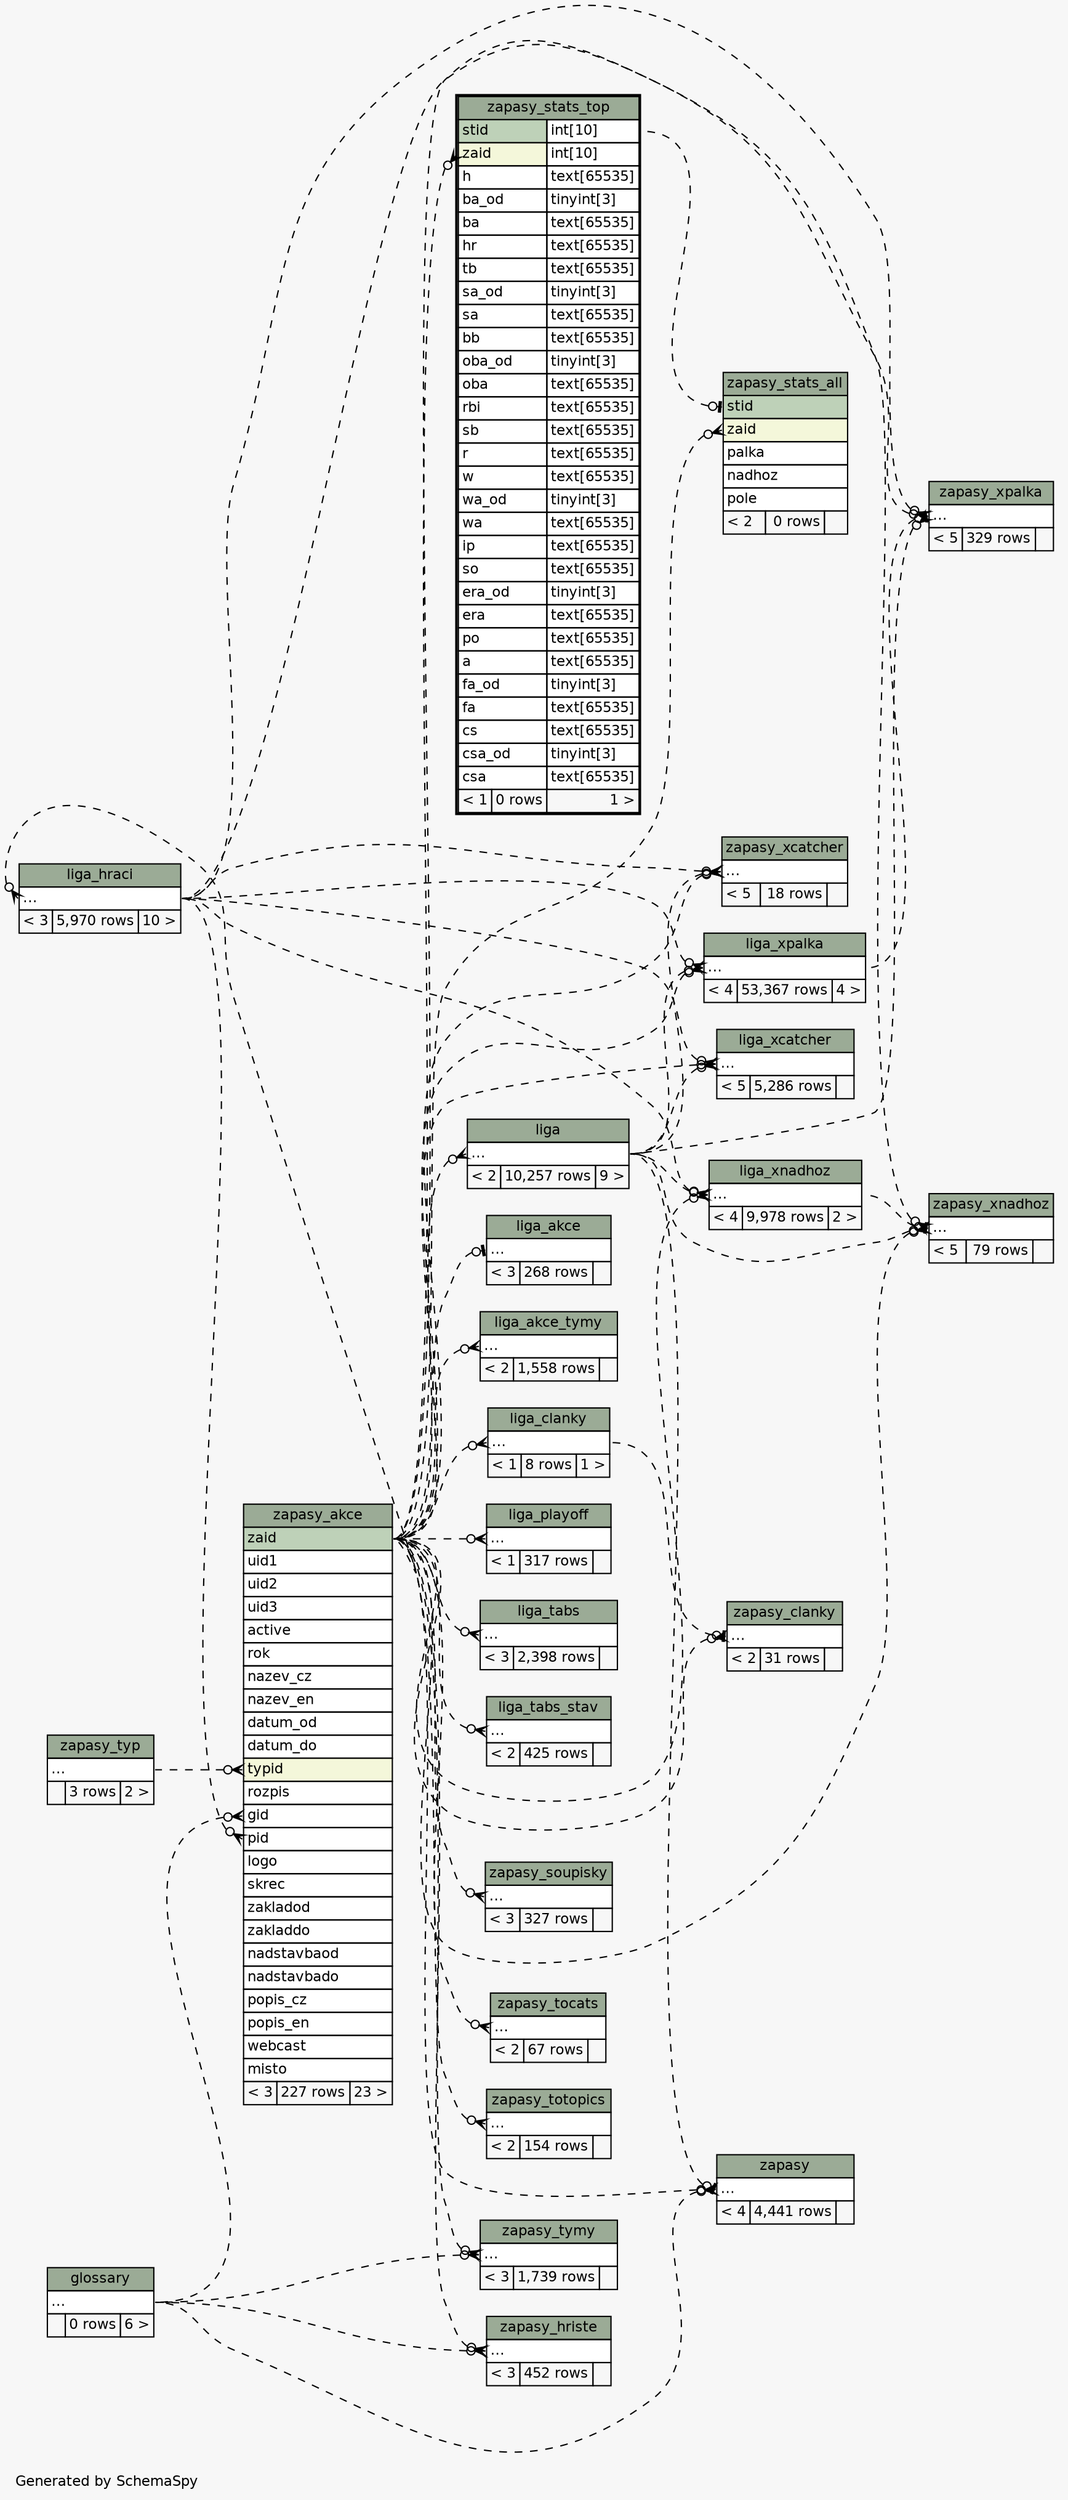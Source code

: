 // dot 2.38.0 on Mac OS X 10.9.4
// SchemaSpy rev 590
digraph "impliedTwoDegreesRelationshipsDiagram" {
  graph [
    rankdir="RL"
    bgcolor="#f7f7f7"
    label="\nGenerated by SchemaSpy"
    labeljust="l"
    nodesep="0.18"
    ranksep="0.46"
    fontname="Helvetica"
    fontsize="11"
  ];
  node [
    fontname="Helvetica"
    fontsize="11"
    shape="plaintext"
  ];
  edge [
    arrowsize="0.8"
  ];
  "liga":"elipses":w -> "zapasy_akce":"zaid":e [arrowhead=none dir=back arrowtail=crowodot style=dashed];
  "liga_akce":"elipses":w -> "zapasy_akce":"zaid":e [arrowhead=none dir=back arrowtail=teeodot style=dashed];
  "liga_akce_tymy":"elipses":w -> "zapasy_akce":"zaid":e [arrowhead=none dir=back arrowtail=crowodot style=dashed];
  "liga_clanky":"elipses":w -> "zapasy_akce":"zaid":e [arrowhead=none dir=back arrowtail=crowodot style=dashed];
  "liga_hraci":"elipses":w -> "zapasy_akce":"zaid":e [arrowhead=none dir=back arrowtail=crowodot style=dashed];
  "liga_playoff":"elipses":w -> "zapasy_akce":"zaid":e [arrowhead=none dir=back arrowtail=crowodot style=dashed];
  "liga_tabs":"elipses":w -> "zapasy_akce":"zaid":e [arrowhead=none dir=back arrowtail=crowodot style=dashed];
  "liga_tabs_stav":"elipses":w -> "zapasy_akce":"zaid":e [arrowhead=none dir=back arrowtail=crowodot style=dashed];
  "liga_xcatcher":"elipses":w -> "liga_hraci":"elipses":e [arrowhead=none dir=back arrowtail=crowodot style=dashed];
  "liga_xcatcher":"elipses":w -> "zapasy_akce":"zaid":e [arrowhead=none dir=back arrowtail=crowodot style=dashed];
  "liga_xcatcher":"elipses":w -> "liga":"elipses":e [arrowhead=none dir=back arrowtail=crowodot style=dashed];
  "liga_xnadhoz":"elipses":w -> "liga_hraci":"elipses":e [arrowhead=none dir=back arrowtail=crowodot style=dashed];
  "liga_xnadhoz":"elipses":w -> "zapasy_akce":"zaid":e [arrowhead=none dir=back arrowtail=crowodot style=dashed];
  "liga_xnadhoz":"elipses":w -> "liga":"elipses":e [arrowhead=none dir=back arrowtail=crowodot style=dashed];
  "liga_xpalka":"elipses":w -> "liga_hraci":"elipses":e [arrowhead=none dir=back arrowtail=crowodot style=dashed];
  "liga_xpalka":"elipses":w -> "zapasy_akce":"zaid":e [arrowhead=none dir=back arrowtail=crowodot style=dashed];
  "liga_xpalka":"elipses":w -> "liga":"elipses":e [arrowhead=none dir=back arrowtail=crowodot style=dashed];
  "zapasy":"elipses":w -> "glossary":"elipses":e [arrowhead=none dir=back arrowtail=crowodot style=dashed];
  "zapasy":"elipses":w -> "zapasy_akce":"zaid":e [arrowhead=none dir=back arrowtail=crowodot style=dashed];
  "zapasy":"elipses":w -> "liga":"elipses":e [arrowhead=none dir=back arrowtail=teeodot style=dashed];
  "zapasy_akce":"gid":w -> "glossary":"elipses":e [arrowhead=none dir=back arrowtail=crowodot style=dashed];
  "zapasy_akce":"pid":w -> "liga_hraci":"elipses":e [arrowhead=none dir=back arrowtail=crowodot style=dashed];
  "zapasy_akce":"typid":w -> "zapasy_typ":"elipses":e [arrowhead=none dir=back arrowtail=crowodot style=dashed];
  "zapasy_clanky":"elipses":w -> "zapasy_akce":"zaid":e [arrowhead=none dir=back arrowtail=crowodot style=dashed];
  "zapasy_clanky":"elipses":w -> "liga_clanky":"elipses":e [arrowhead=none dir=back arrowtail=teeodot style=dashed];
  "zapasy_hriste":"elipses":w -> "glossary":"elipses":e [arrowhead=none dir=back arrowtail=crowodot style=dashed];
  "zapasy_hriste":"elipses":w -> "zapasy_akce":"zaid":e [arrowhead=none dir=back arrowtail=crowodot style=dashed];
  "zapasy_soupisky":"elipses":w -> "zapasy_akce":"zaid":e [arrowhead=none dir=back arrowtail=crowodot style=dashed];
  "zapasy_stats_all":"stid":w -> "zapasy_stats_top":"stid.type":e [arrowhead=none dir=back arrowtail=teeodot style=dashed];
  "zapasy_stats_all":"zaid":w -> "zapasy_akce":"zaid":e [arrowhead=none dir=back arrowtail=crowodot style=dashed];
  "zapasy_stats_top":"zaid":w -> "zapasy_akce":"zaid":e [arrowhead=none dir=back arrowtail=crowodot style=dashed];
  "zapasy_tocats":"elipses":w -> "zapasy_akce":"zaid":e [arrowhead=none dir=back arrowtail=crowodot style=dashed];
  "zapasy_totopics":"elipses":w -> "zapasy_akce":"zaid":e [arrowhead=none dir=back arrowtail=crowodot style=dashed];
  "zapasy_tymy":"elipses":w -> "glossary":"elipses":e [arrowhead=none dir=back arrowtail=crowodot style=dashed];
  "zapasy_tymy":"elipses":w -> "zapasy_akce":"zaid":e [arrowhead=none dir=back arrowtail=crowodot style=dashed];
  "zapasy_xcatcher":"elipses":w -> "liga_hraci":"elipses":e [arrowhead=none dir=back arrowtail=crowodot style=dashed];
  "zapasy_xcatcher":"elipses":w -> "zapasy_akce":"zaid":e [arrowhead=none dir=back arrowtail=crowodot style=dashed];
  "zapasy_xcatcher":"elipses":w -> "liga":"elipses":e [arrowhead=none dir=back arrowtail=crowodot style=dashed];
  "zapasy_xnadhoz":"elipses":w -> "liga_xnadhoz":"elipses":e [arrowhead=none dir=back arrowtail=teeodot style=dashed];
  "zapasy_xnadhoz":"elipses":w -> "liga_hraci":"elipses":e [arrowhead=none dir=back arrowtail=crowodot style=dashed];
  "zapasy_xnadhoz":"elipses":w -> "zapasy_akce":"zaid":e [arrowhead=none dir=back arrowtail=crowodot style=dashed];
  "zapasy_xnadhoz":"elipses":w -> "liga":"elipses":e [arrowhead=none dir=back arrowtail=crowodot style=dashed];
  "zapasy_xpalka":"elipses":w -> "liga_xpalka":"elipses":e [arrowhead=none dir=back arrowtail=teeodot style=dashed];
  "zapasy_xpalka":"elipses":w -> "liga_hraci":"elipses":e [arrowhead=none dir=back arrowtail=crowodot style=dashed];
  "zapasy_xpalka":"elipses":w -> "zapasy_akce":"zaid":e [arrowhead=none dir=back arrowtail=crowodot style=dashed];
  "zapasy_xpalka":"elipses":w -> "liga":"elipses":e [arrowhead=none dir=back arrowtail=crowodot style=dashed];
  "glossary" [
    label=<
    <TABLE BORDER="0" CELLBORDER="1" CELLSPACING="0" BGCOLOR="#ffffff">
      <TR><TD COLSPAN="3" BGCOLOR="#9bab96" ALIGN="CENTER">glossary</TD></TR>
      <TR><TD PORT="elipses" COLSPAN="3" ALIGN="LEFT">...</TD></TR>
      <TR><TD ALIGN="LEFT" BGCOLOR="#f7f7f7">  </TD><TD ALIGN="RIGHT" BGCOLOR="#f7f7f7">0 rows</TD><TD ALIGN="RIGHT" BGCOLOR="#f7f7f7">6 &gt;</TD></TR>
    </TABLE>>
    URL="glossary.html"
    tooltip="glossary"
  ];
  "liga" [
    label=<
    <TABLE BORDER="0" CELLBORDER="1" CELLSPACING="0" BGCOLOR="#ffffff">
      <TR><TD COLSPAN="3" BGCOLOR="#9bab96" ALIGN="CENTER">liga</TD></TR>
      <TR><TD PORT="elipses" COLSPAN="3" ALIGN="LEFT">...</TD></TR>
      <TR><TD ALIGN="LEFT" BGCOLOR="#f7f7f7">&lt; 2</TD><TD ALIGN="RIGHT" BGCOLOR="#f7f7f7">10,257 rows</TD><TD ALIGN="RIGHT" BGCOLOR="#f7f7f7">9 &gt;</TD></TR>
    </TABLE>>
    URL="liga.html"
    tooltip="liga"
  ];
  "liga_akce" [
    label=<
    <TABLE BORDER="0" CELLBORDER="1" CELLSPACING="0" BGCOLOR="#ffffff">
      <TR><TD COLSPAN="3" BGCOLOR="#9bab96" ALIGN="CENTER">liga_akce</TD></TR>
      <TR><TD PORT="elipses" COLSPAN="3" ALIGN="LEFT">...</TD></TR>
      <TR><TD ALIGN="LEFT" BGCOLOR="#f7f7f7">&lt; 3</TD><TD ALIGN="RIGHT" BGCOLOR="#f7f7f7">268 rows</TD><TD ALIGN="RIGHT" BGCOLOR="#f7f7f7">  </TD></TR>
    </TABLE>>
    URL="liga_akce.html"
    tooltip="liga_akce"
  ];
  "liga_akce_tymy" [
    label=<
    <TABLE BORDER="0" CELLBORDER="1" CELLSPACING="0" BGCOLOR="#ffffff">
      <TR><TD COLSPAN="3" BGCOLOR="#9bab96" ALIGN="CENTER">liga_akce_tymy</TD></TR>
      <TR><TD PORT="elipses" COLSPAN="3" ALIGN="LEFT">...</TD></TR>
      <TR><TD ALIGN="LEFT" BGCOLOR="#f7f7f7">&lt; 2</TD><TD ALIGN="RIGHT" BGCOLOR="#f7f7f7">1,558 rows</TD><TD ALIGN="RIGHT" BGCOLOR="#f7f7f7">  </TD></TR>
    </TABLE>>
    URL="liga_akce_tymy.html"
    tooltip="liga_akce_tymy"
  ];
  "liga_clanky" [
    label=<
    <TABLE BORDER="0" CELLBORDER="1" CELLSPACING="0" BGCOLOR="#ffffff">
      <TR><TD COLSPAN="3" BGCOLOR="#9bab96" ALIGN="CENTER">liga_clanky</TD></TR>
      <TR><TD PORT="elipses" COLSPAN="3" ALIGN="LEFT">...</TD></TR>
      <TR><TD ALIGN="LEFT" BGCOLOR="#f7f7f7">&lt; 1</TD><TD ALIGN="RIGHT" BGCOLOR="#f7f7f7">8 rows</TD><TD ALIGN="RIGHT" BGCOLOR="#f7f7f7">1 &gt;</TD></TR>
    </TABLE>>
    URL="liga_clanky.html"
    tooltip="liga_clanky"
  ];
  "liga_hraci" [
    label=<
    <TABLE BORDER="0" CELLBORDER="1" CELLSPACING="0" BGCOLOR="#ffffff">
      <TR><TD COLSPAN="3" BGCOLOR="#9bab96" ALIGN="CENTER">liga_hraci</TD></TR>
      <TR><TD PORT="elipses" COLSPAN="3" ALIGN="LEFT">...</TD></TR>
      <TR><TD ALIGN="LEFT" BGCOLOR="#f7f7f7">&lt; 3</TD><TD ALIGN="RIGHT" BGCOLOR="#f7f7f7">5,970 rows</TD><TD ALIGN="RIGHT" BGCOLOR="#f7f7f7">10 &gt;</TD></TR>
    </TABLE>>
    URL="liga_hraci.html"
    tooltip="liga_hraci"
  ];
  "liga_playoff" [
    label=<
    <TABLE BORDER="0" CELLBORDER="1" CELLSPACING="0" BGCOLOR="#ffffff">
      <TR><TD COLSPAN="3" BGCOLOR="#9bab96" ALIGN="CENTER">liga_playoff</TD></TR>
      <TR><TD PORT="elipses" COLSPAN="3" ALIGN="LEFT">...</TD></TR>
      <TR><TD ALIGN="LEFT" BGCOLOR="#f7f7f7">&lt; 1</TD><TD ALIGN="RIGHT" BGCOLOR="#f7f7f7">317 rows</TD><TD ALIGN="RIGHT" BGCOLOR="#f7f7f7">  </TD></TR>
    </TABLE>>
    URL="liga_playoff.html"
    tooltip="liga_playoff"
  ];
  "liga_tabs" [
    label=<
    <TABLE BORDER="0" CELLBORDER="1" CELLSPACING="0" BGCOLOR="#ffffff">
      <TR><TD COLSPAN="3" BGCOLOR="#9bab96" ALIGN="CENTER">liga_tabs</TD></TR>
      <TR><TD PORT="elipses" COLSPAN="3" ALIGN="LEFT">...</TD></TR>
      <TR><TD ALIGN="LEFT" BGCOLOR="#f7f7f7">&lt; 3</TD><TD ALIGN="RIGHT" BGCOLOR="#f7f7f7">2,398 rows</TD><TD ALIGN="RIGHT" BGCOLOR="#f7f7f7">  </TD></TR>
    </TABLE>>
    URL="liga_tabs.html"
    tooltip="liga_tabs"
  ];
  "liga_tabs_stav" [
    label=<
    <TABLE BORDER="0" CELLBORDER="1" CELLSPACING="0" BGCOLOR="#ffffff">
      <TR><TD COLSPAN="3" BGCOLOR="#9bab96" ALIGN="CENTER">liga_tabs_stav</TD></TR>
      <TR><TD PORT="elipses" COLSPAN="3" ALIGN="LEFT">...</TD></TR>
      <TR><TD ALIGN="LEFT" BGCOLOR="#f7f7f7">&lt; 2</TD><TD ALIGN="RIGHT" BGCOLOR="#f7f7f7">425 rows</TD><TD ALIGN="RIGHT" BGCOLOR="#f7f7f7">  </TD></TR>
    </TABLE>>
    URL="liga_tabs_stav.html"
    tooltip="liga_tabs_stav"
  ];
  "liga_xcatcher" [
    label=<
    <TABLE BORDER="0" CELLBORDER="1" CELLSPACING="0" BGCOLOR="#ffffff">
      <TR><TD COLSPAN="3" BGCOLOR="#9bab96" ALIGN="CENTER">liga_xcatcher</TD></TR>
      <TR><TD PORT="elipses" COLSPAN="3" ALIGN="LEFT">...</TD></TR>
      <TR><TD ALIGN="LEFT" BGCOLOR="#f7f7f7">&lt; 5</TD><TD ALIGN="RIGHT" BGCOLOR="#f7f7f7">5,286 rows</TD><TD ALIGN="RIGHT" BGCOLOR="#f7f7f7">  </TD></TR>
    </TABLE>>
    URL="liga_xcatcher.html"
    tooltip="liga_xcatcher"
  ];
  "liga_xnadhoz" [
    label=<
    <TABLE BORDER="0" CELLBORDER="1" CELLSPACING="0" BGCOLOR="#ffffff">
      <TR><TD COLSPAN="3" BGCOLOR="#9bab96" ALIGN="CENTER">liga_xnadhoz</TD></TR>
      <TR><TD PORT="elipses" COLSPAN="3" ALIGN="LEFT">...</TD></TR>
      <TR><TD ALIGN="LEFT" BGCOLOR="#f7f7f7">&lt; 4</TD><TD ALIGN="RIGHT" BGCOLOR="#f7f7f7">9,978 rows</TD><TD ALIGN="RIGHT" BGCOLOR="#f7f7f7">2 &gt;</TD></TR>
    </TABLE>>
    URL="liga_xnadhoz.html"
    tooltip="liga_xnadhoz"
  ];
  "liga_xpalka" [
    label=<
    <TABLE BORDER="0" CELLBORDER="1" CELLSPACING="0" BGCOLOR="#ffffff">
      <TR><TD COLSPAN="3" BGCOLOR="#9bab96" ALIGN="CENTER">liga_xpalka</TD></TR>
      <TR><TD PORT="elipses" COLSPAN="3" ALIGN="LEFT">...</TD></TR>
      <TR><TD ALIGN="LEFT" BGCOLOR="#f7f7f7">&lt; 4</TD><TD ALIGN="RIGHT" BGCOLOR="#f7f7f7">53,367 rows</TD><TD ALIGN="RIGHT" BGCOLOR="#f7f7f7">4 &gt;</TD></TR>
    </TABLE>>
    URL="liga_xpalka.html"
    tooltip="liga_xpalka"
  ];
  "zapasy" [
    label=<
    <TABLE BORDER="0" CELLBORDER="1" CELLSPACING="0" BGCOLOR="#ffffff">
      <TR><TD COLSPAN="3" BGCOLOR="#9bab96" ALIGN="CENTER">zapasy</TD></TR>
      <TR><TD PORT="elipses" COLSPAN="3" ALIGN="LEFT">...</TD></TR>
      <TR><TD ALIGN="LEFT" BGCOLOR="#f7f7f7">&lt; 4</TD><TD ALIGN="RIGHT" BGCOLOR="#f7f7f7">4,441 rows</TD><TD ALIGN="RIGHT" BGCOLOR="#f7f7f7">  </TD></TR>
    </TABLE>>
    URL="zapasy.html"
    tooltip="zapasy"
  ];
  "zapasy_akce" [
    label=<
    <TABLE BORDER="0" CELLBORDER="1" CELLSPACING="0" BGCOLOR="#ffffff">
      <TR><TD COLSPAN="3" BGCOLOR="#9bab96" ALIGN="CENTER">zapasy_akce</TD></TR>
      <TR><TD PORT="zaid" COLSPAN="3" BGCOLOR="#bed1b8" ALIGN="LEFT">zaid</TD></TR>
      <TR><TD PORT="uid1" COLSPAN="3" ALIGN="LEFT">uid1</TD></TR>
      <TR><TD PORT="uid2" COLSPAN="3" ALIGN="LEFT">uid2</TD></TR>
      <TR><TD PORT="uid3" COLSPAN="3" ALIGN="LEFT">uid3</TD></TR>
      <TR><TD PORT="active" COLSPAN="3" ALIGN="LEFT">active</TD></TR>
      <TR><TD PORT="rok" COLSPAN="3" ALIGN="LEFT">rok</TD></TR>
      <TR><TD PORT="nazev_cz" COLSPAN="3" ALIGN="LEFT">nazev_cz</TD></TR>
      <TR><TD PORT="nazev_en" COLSPAN="3" ALIGN="LEFT">nazev_en</TD></TR>
      <TR><TD PORT="datum_od" COLSPAN="3" ALIGN="LEFT">datum_od</TD></TR>
      <TR><TD PORT="datum_do" COLSPAN="3" ALIGN="LEFT">datum_do</TD></TR>
      <TR><TD PORT="typid" COLSPAN="3" BGCOLOR="#f4f7da" ALIGN="LEFT">typid</TD></TR>
      <TR><TD PORT="rozpis" COLSPAN="3" ALIGN="LEFT">rozpis</TD></TR>
      <TR><TD PORT="gid" COLSPAN="3" ALIGN="LEFT">gid</TD></TR>
      <TR><TD PORT="pid" COLSPAN="3" ALIGN="LEFT">pid</TD></TR>
      <TR><TD PORT="logo" COLSPAN="3" ALIGN="LEFT">logo</TD></TR>
      <TR><TD PORT="skrec" COLSPAN="3" ALIGN="LEFT">skrec</TD></TR>
      <TR><TD PORT="zakladod" COLSPAN="3" ALIGN="LEFT">zakladod</TD></TR>
      <TR><TD PORT="zakladdo" COLSPAN="3" ALIGN="LEFT">zakladdo</TD></TR>
      <TR><TD PORT="nadstavbaod" COLSPAN="3" ALIGN="LEFT">nadstavbaod</TD></TR>
      <TR><TD PORT="nadstavbado" COLSPAN="3" ALIGN="LEFT">nadstavbado</TD></TR>
      <TR><TD PORT="popis_cz" COLSPAN="3" ALIGN="LEFT">popis_cz</TD></TR>
      <TR><TD PORT="popis_en" COLSPAN="3" ALIGN="LEFT">popis_en</TD></TR>
      <TR><TD PORT="webcast" COLSPAN="3" ALIGN="LEFT">webcast</TD></TR>
      <TR><TD PORT="misto" COLSPAN="3" ALIGN="LEFT">misto</TD></TR>
      <TR><TD ALIGN="LEFT" BGCOLOR="#f7f7f7">&lt; 3</TD><TD ALIGN="RIGHT" BGCOLOR="#f7f7f7">227 rows</TD><TD ALIGN="RIGHT" BGCOLOR="#f7f7f7">23 &gt;</TD></TR>
    </TABLE>>
    URL="zapasy_akce.html"
    tooltip="zapasy_akce"
  ];
  "zapasy_clanky" [
    label=<
    <TABLE BORDER="0" CELLBORDER="1" CELLSPACING="0" BGCOLOR="#ffffff">
      <TR><TD COLSPAN="3" BGCOLOR="#9bab96" ALIGN="CENTER">zapasy_clanky</TD></TR>
      <TR><TD PORT="elipses" COLSPAN="3" ALIGN="LEFT">...</TD></TR>
      <TR><TD ALIGN="LEFT" BGCOLOR="#f7f7f7">&lt; 2</TD><TD ALIGN="RIGHT" BGCOLOR="#f7f7f7">31 rows</TD><TD ALIGN="RIGHT" BGCOLOR="#f7f7f7">  </TD></TR>
    </TABLE>>
    URL="zapasy_clanky.html"
    tooltip="zapasy_clanky"
  ];
  "zapasy_hriste" [
    label=<
    <TABLE BORDER="0" CELLBORDER="1" CELLSPACING="0" BGCOLOR="#ffffff">
      <TR><TD COLSPAN="3" BGCOLOR="#9bab96" ALIGN="CENTER">zapasy_hriste</TD></TR>
      <TR><TD PORT="elipses" COLSPAN="3" ALIGN="LEFT">...</TD></TR>
      <TR><TD ALIGN="LEFT" BGCOLOR="#f7f7f7">&lt; 3</TD><TD ALIGN="RIGHT" BGCOLOR="#f7f7f7">452 rows</TD><TD ALIGN="RIGHT" BGCOLOR="#f7f7f7">  </TD></TR>
    </TABLE>>
    URL="zapasy_hriste.html"
    tooltip="zapasy_hriste"
  ];
  "zapasy_soupisky" [
    label=<
    <TABLE BORDER="0" CELLBORDER="1" CELLSPACING="0" BGCOLOR="#ffffff">
      <TR><TD COLSPAN="3" BGCOLOR="#9bab96" ALIGN="CENTER">zapasy_soupisky</TD></TR>
      <TR><TD PORT="elipses" COLSPAN="3" ALIGN="LEFT">...</TD></TR>
      <TR><TD ALIGN="LEFT" BGCOLOR="#f7f7f7">&lt; 3</TD><TD ALIGN="RIGHT" BGCOLOR="#f7f7f7">327 rows</TD><TD ALIGN="RIGHT" BGCOLOR="#f7f7f7">  </TD></TR>
    </TABLE>>
    URL="zapasy_soupisky.html"
    tooltip="zapasy_soupisky"
  ];
  "zapasy_stats_all" [
    label=<
    <TABLE BORDER="0" CELLBORDER="1" CELLSPACING="0" BGCOLOR="#ffffff">
      <TR><TD COLSPAN="3" BGCOLOR="#9bab96" ALIGN="CENTER">zapasy_stats_all</TD></TR>
      <TR><TD PORT="stid" COLSPAN="3" BGCOLOR="#bed1b8" ALIGN="LEFT">stid</TD></TR>
      <TR><TD PORT="zaid" COLSPAN="3" BGCOLOR="#f4f7da" ALIGN="LEFT">zaid</TD></TR>
      <TR><TD PORT="palka" COLSPAN="3" ALIGN="LEFT">palka</TD></TR>
      <TR><TD PORT="nadhoz" COLSPAN="3" ALIGN="LEFT">nadhoz</TD></TR>
      <TR><TD PORT="pole" COLSPAN="3" ALIGN="LEFT">pole</TD></TR>
      <TR><TD ALIGN="LEFT" BGCOLOR="#f7f7f7">&lt; 2</TD><TD ALIGN="RIGHT" BGCOLOR="#f7f7f7">0 rows</TD><TD ALIGN="RIGHT" BGCOLOR="#f7f7f7">  </TD></TR>
    </TABLE>>
    URL="zapasy_stats_all.html"
    tooltip="zapasy_stats_all"
  ];
  "zapasy_stats_top" [
    label=<
    <TABLE BORDER="2" CELLBORDER="1" CELLSPACING="0" BGCOLOR="#ffffff">
      <TR><TD COLSPAN="3" BGCOLOR="#9bab96" ALIGN="CENTER">zapasy_stats_top</TD></TR>
      <TR><TD PORT="stid" COLSPAN="2" BGCOLOR="#bed1b8" ALIGN="LEFT">stid</TD><TD PORT="stid.type" ALIGN="LEFT">int[10]</TD></TR>
      <TR><TD PORT="zaid" COLSPAN="2" BGCOLOR="#f4f7da" ALIGN="LEFT">zaid</TD><TD PORT="zaid.type" ALIGN="LEFT">int[10]</TD></TR>
      <TR><TD PORT="h" COLSPAN="2" ALIGN="LEFT">h</TD><TD PORT="h.type" ALIGN="LEFT">text[65535]</TD></TR>
      <TR><TD PORT="ba_od" COLSPAN="2" ALIGN="LEFT">ba_od</TD><TD PORT="ba_od.type" ALIGN="LEFT">tinyint[3]</TD></TR>
      <TR><TD PORT="ba" COLSPAN="2" ALIGN="LEFT">ba</TD><TD PORT="ba.type" ALIGN="LEFT">text[65535]</TD></TR>
      <TR><TD PORT="hr" COLSPAN="2" ALIGN="LEFT">hr</TD><TD PORT="hr.type" ALIGN="LEFT">text[65535]</TD></TR>
      <TR><TD PORT="tb" COLSPAN="2" ALIGN="LEFT">tb</TD><TD PORT="tb.type" ALIGN="LEFT">text[65535]</TD></TR>
      <TR><TD PORT="sa_od" COLSPAN="2" ALIGN="LEFT">sa_od</TD><TD PORT="sa_od.type" ALIGN="LEFT">tinyint[3]</TD></TR>
      <TR><TD PORT="sa" COLSPAN="2" ALIGN="LEFT">sa</TD><TD PORT="sa.type" ALIGN="LEFT">text[65535]</TD></TR>
      <TR><TD PORT="bb" COLSPAN="2" ALIGN="LEFT">bb</TD><TD PORT="bb.type" ALIGN="LEFT">text[65535]</TD></TR>
      <TR><TD PORT="oba_od" COLSPAN="2" ALIGN="LEFT">oba_od</TD><TD PORT="oba_od.type" ALIGN="LEFT">tinyint[3]</TD></TR>
      <TR><TD PORT="oba" COLSPAN="2" ALIGN="LEFT">oba</TD><TD PORT="oba.type" ALIGN="LEFT">text[65535]</TD></TR>
      <TR><TD PORT="rbi" COLSPAN="2" ALIGN="LEFT">rbi</TD><TD PORT="rbi.type" ALIGN="LEFT">text[65535]</TD></TR>
      <TR><TD PORT="sb" COLSPAN="2" ALIGN="LEFT">sb</TD><TD PORT="sb.type" ALIGN="LEFT">text[65535]</TD></TR>
      <TR><TD PORT="r" COLSPAN="2" ALIGN="LEFT">r</TD><TD PORT="r.type" ALIGN="LEFT">text[65535]</TD></TR>
      <TR><TD PORT="w" COLSPAN="2" ALIGN="LEFT">w</TD><TD PORT="w.type" ALIGN="LEFT">text[65535]</TD></TR>
      <TR><TD PORT="wa_od" COLSPAN="2" ALIGN="LEFT">wa_od</TD><TD PORT="wa_od.type" ALIGN="LEFT">tinyint[3]</TD></TR>
      <TR><TD PORT="wa" COLSPAN="2" ALIGN="LEFT">wa</TD><TD PORT="wa.type" ALIGN="LEFT">text[65535]</TD></TR>
      <TR><TD PORT="ip" COLSPAN="2" ALIGN="LEFT">ip</TD><TD PORT="ip.type" ALIGN="LEFT">text[65535]</TD></TR>
      <TR><TD PORT="so" COLSPAN="2" ALIGN="LEFT">so</TD><TD PORT="so.type" ALIGN="LEFT">text[65535]</TD></TR>
      <TR><TD PORT="era_od" COLSPAN="2" ALIGN="LEFT">era_od</TD><TD PORT="era_od.type" ALIGN="LEFT">tinyint[3]</TD></TR>
      <TR><TD PORT="era" COLSPAN="2" ALIGN="LEFT">era</TD><TD PORT="era.type" ALIGN="LEFT">text[65535]</TD></TR>
      <TR><TD PORT="po" COLSPAN="2" ALIGN="LEFT">po</TD><TD PORT="po.type" ALIGN="LEFT">text[65535]</TD></TR>
      <TR><TD PORT="a" COLSPAN="2" ALIGN="LEFT">a</TD><TD PORT="a.type" ALIGN="LEFT">text[65535]</TD></TR>
      <TR><TD PORT="fa_od" COLSPAN="2" ALIGN="LEFT">fa_od</TD><TD PORT="fa_od.type" ALIGN="LEFT">tinyint[3]</TD></TR>
      <TR><TD PORT="fa" COLSPAN="2" ALIGN="LEFT">fa</TD><TD PORT="fa.type" ALIGN="LEFT">text[65535]</TD></TR>
      <TR><TD PORT="cs" COLSPAN="2" ALIGN="LEFT">cs</TD><TD PORT="cs.type" ALIGN="LEFT">text[65535]</TD></TR>
      <TR><TD PORT="csa_od" COLSPAN="2" ALIGN="LEFT">csa_od</TD><TD PORT="csa_od.type" ALIGN="LEFT">tinyint[3]</TD></TR>
      <TR><TD PORT="csa" COLSPAN="2" ALIGN="LEFT">csa</TD><TD PORT="csa.type" ALIGN="LEFT">text[65535]</TD></TR>
      <TR><TD ALIGN="LEFT" BGCOLOR="#f7f7f7">&lt; 1</TD><TD ALIGN="RIGHT" BGCOLOR="#f7f7f7">0 rows</TD><TD ALIGN="RIGHT" BGCOLOR="#f7f7f7">1 &gt;</TD></TR>
    </TABLE>>
    URL="zapasy_stats_top.html"
    tooltip="zapasy_stats_top"
  ];
  "zapasy_tocats" [
    label=<
    <TABLE BORDER="0" CELLBORDER="1" CELLSPACING="0" BGCOLOR="#ffffff">
      <TR><TD COLSPAN="3" BGCOLOR="#9bab96" ALIGN="CENTER">zapasy_tocats</TD></TR>
      <TR><TD PORT="elipses" COLSPAN="3" ALIGN="LEFT">...</TD></TR>
      <TR><TD ALIGN="LEFT" BGCOLOR="#f7f7f7">&lt; 2</TD><TD ALIGN="RIGHT" BGCOLOR="#f7f7f7">67 rows</TD><TD ALIGN="RIGHT" BGCOLOR="#f7f7f7">  </TD></TR>
    </TABLE>>
    URL="zapasy_tocats.html"
    tooltip="zapasy_tocats"
  ];
  "zapasy_totopics" [
    label=<
    <TABLE BORDER="0" CELLBORDER="1" CELLSPACING="0" BGCOLOR="#ffffff">
      <TR><TD COLSPAN="3" BGCOLOR="#9bab96" ALIGN="CENTER">zapasy_totopics</TD></TR>
      <TR><TD PORT="elipses" COLSPAN="3" ALIGN="LEFT">...</TD></TR>
      <TR><TD ALIGN="LEFT" BGCOLOR="#f7f7f7">&lt; 2</TD><TD ALIGN="RIGHT" BGCOLOR="#f7f7f7">154 rows</TD><TD ALIGN="RIGHT" BGCOLOR="#f7f7f7">  </TD></TR>
    </TABLE>>
    URL="zapasy_totopics.html"
    tooltip="zapasy_totopics"
  ];
  "zapasy_tymy" [
    label=<
    <TABLE BORDER="0" CELLBORDER="1" CELLSPACING="0" BGCOLOR="#ffffff">
      <TR><TD COLSPAN="3" BGCOLOR="#9bab96" ALIGN="CENTER">zapasy_tymy</TD></TR>
      <TR><TD PORT="elipses" COLSPAN="3" ALIGN="LEFT">...</TD></TR>
      <TR><TD ALIGN="LEFT" BGCOLOR="#f7f7f7">&lt; 3</TD><TD ALIGN="RIGHT" BGCOLOR="#f7f7f7">1,739 rows</TD><TD ALIGN="RIGHT" BGCOLOR="#f7f7f7">  </TD></TR>
    </TABLE>>
    URL="zapasy_tymy.html"
    tooltip="zapasy_tymy"
  ];
  "zapasy_typ" [
    label=<
    <TABLE BORDER="0" CELLBORDER="1" CELLSPACING="0" BGCOLOR="#ffffff">
      <TR><TD COLSPAN="3" BGCOLOR="#9bab96" ALIGN="CENTER">zapasy_typ</TD></TR>
      <TR><TD PORT="elipses" COLSPAN="3" ALIGN="LEFT">...</TD></TR>
      <TR><TD ALIGN="LEFT" BGCOLOR="#f7f7f7">  </TD><TD ALIGN="RIGHT" BGCOLOR="#f7f7f7">3 rows</TD><TD ALIGN="RIGHT" BGCOLOR="#f7f7f7">2 &gt;</TD></TR>
    </TABLE>>
    URL="zapasy_typ.html"
    tooltip="zapasy_typ"
  ];
  "zapasy_xcatcher" [
    label=<
    <TABLE BORDER="0" CELLBORDER="1" CELLSPACING="0" BGCOLOR="#ffffff">
      <TR><TD COLSPAN="3" BGCOLOR="#9bab96" ALIGN="CENTER">zapasy_xcatcher</TD></TR>
      <TR><TD PORT="elipses" COLSPAN="3" ALIGN="LEFT">...</TD></TR>
      <TR><TD ALIGN="LEFT" BGCOLOR="#f7f7f7">&lt; 5</TD><TD ALIGN="RIGHT" BGCOLOR="#f7f7f7">18 rows</TD><TD ALIGN="RIGHT" BGCOLOR="#f7f7f7">  </TD></TR>
    </TABLE>>
    URL="zapasy_xcatcher.html"
    tooltip="zapasy_xcatcher"
  ];
  "zapasy_xnadhoz" [
    label=<
    <TABLE BORDER="0" CELLBORDER="1" CELLSPACING="0" BGCOLOR="#ffffff">
      <TR><TD COLSPAN="3" BGCOLOR="#9bab96" ALIGN="CENTER">zapasy_xnadhoz</TD></TR>
      <TR><TD PORT="elipses" COLSPAN="3" ALIGN="LEFT">...</TD></TR>
      <TR><TD ALIGN="LEFT" BGCOLOR="#f7f7f7">&lt; 5</TD><TD ALIGN="RIGHT" BGCOLOR="#f7f7f7">79 rows</TD><TD ALIGN="RIGHT" BGCOLOR="#f7f7f7">  </TD></TR>
    </TABLE>>
    URL="zapasy_xnadhoz.html"
    tooltip="zapasy_xnadhoz"
  ];
  "zapasy_xpalka" [
    label=<
    <TABLE BORDER="0" CELLBORDER="1" CELLSPACING="0" BGCOLOR="#ffffff">
      <TR><TD COLSPAN="3" BGCOLOR="#9bab96" ALIGN="CENTER">zapasy_xpalka</TD></TR>
      <TR><TD PORT="elipses" COLSPAN="3" ALIGN="LEFT">...</TD></TR>
      <TR><TD ALIGN="LEFT" BGCOLOR="#f7f7f7">&lt; 5</TD><TD ALIGN="RIGHT" BGCOLOR="#f7f7f7">329 rows</TD><TD ALIGN="RIGHT" BGCOLOR="#f7f7f7">  </TD></TR>
    </TABLE>>
    URL="zapasy_xpalka.html"
    tooltip="zapasy_xpalka"
  ];
}
